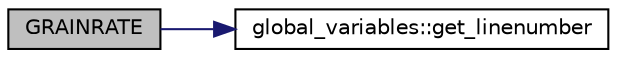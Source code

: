 digraph G
{
  edge [fontname="Helvetica",fontsize="10",labelfontname="Helvetica",labelfontsize="10"];
  node [fontname="Helvetica",fontsize="10",shape=record];
  rankdir=LR;
  Node1 [label="GRAINRATE",height=0.2,width=0.4,color="black", fillcolor="grey75", style="filled" fontcolor="black"];
  Node1 -> Node2 [color="midnightblue",fontsize="10",style="solid",fontname="Helvetica"];
  Node2 [label="global_variables::get_linenumber",height=0.2,width=0.4,color="black", fillcolor="white", style="filled",URL="$namespaceglobal__variables.html#ac6cfcd2a7ad13915cc6185b38f035318",tooltip="Routine to retrieve the number of lines of a given file whose filename is passed as an argument..."];
}
